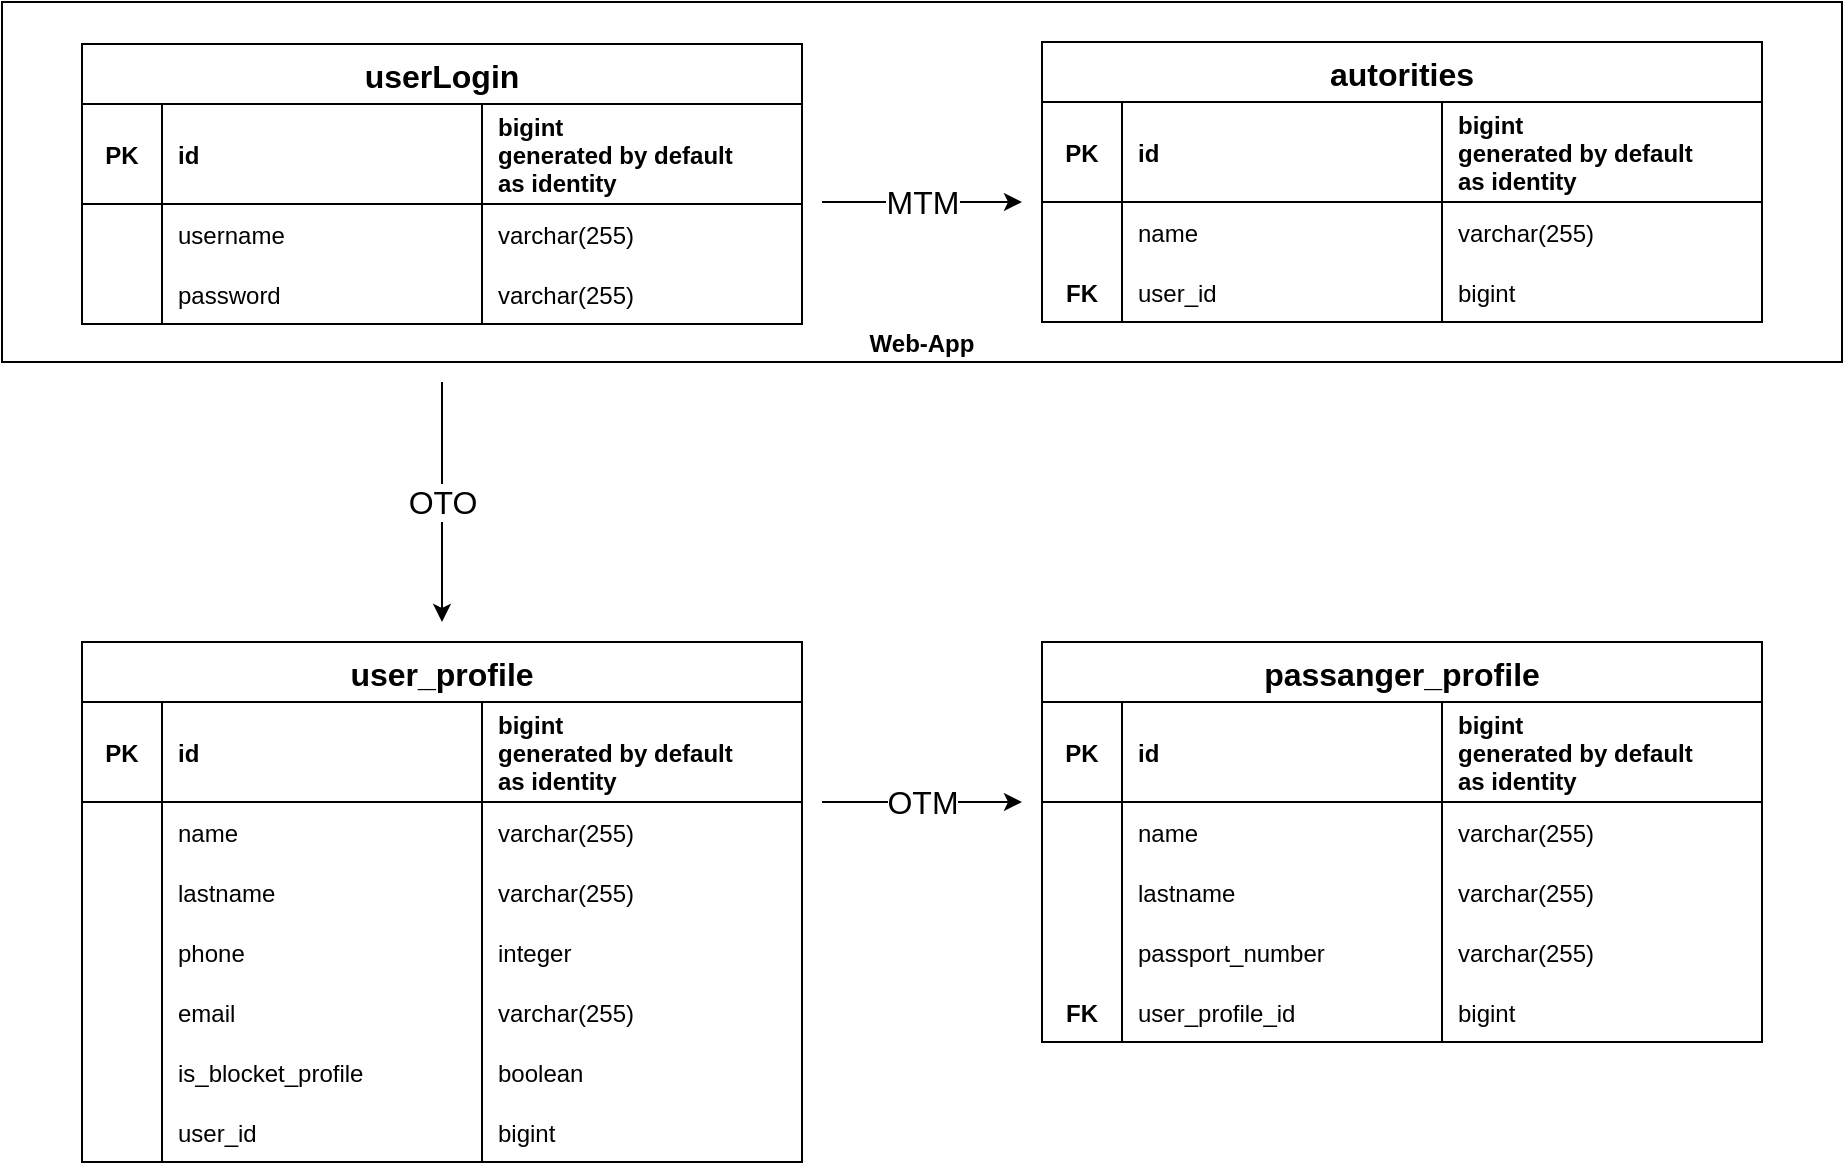 <mxfile version="20.6.0" type="github">
  <diagram id="Sz15WaOSrZZ41z_9eFJU" name="Страница 1">
    <mxGraphModel dx="819" dy="2072" grid="1" gridSize="10" guides="1" tooltips="1" connect="1" arrows="1" fold="1" page="1" pageScale="1" pageWidth="827" pageHeight="1169" math="0" shadow="0">
      <root>
        <mxCell id="0" />
        <mxCell id="1" parent="0" />
        <mxCell id="7skyyEEttGMiTpJvImps-2" value="&lt;b&gt;Web-App&lt;/b&gt;" style="rounded=0;whiteSpace=wrap;html=1;verticalAlign=bottom;" vertex="1" parent="1">
          <mxGeometry x="880" y="-1120" width="920" height="180" as="geometry" />
        </mxCell>
        <mxCell id="7skyyEEttGMiTpJvImps-3" value="user_profile" style="shape=table;startSize=30;container=1;collapsible=1;childLayout=tableLayout;fixedRows=1;rowLines=0;fontStyle=1;align=center;resizeLast=1;fontSize=16;" vertex="1" parent="1">
          <mxGeometry x="920" y="-800" width="360" height="260" as="geometry">
            <mxRectangle x="45" y="480" width="70" height="30" as="alternateBounds" />
          </mxGeometry>
        </mxCell>
        <mxCell id="7skyyEEttGMiTpJvImps-4" value="" style="shape=partialRectangle;collapsible=0;dropTarget=0;pointerEvents=0;fillColor=none;points=[[0,0.5],[1,0.5]];portConstraint=eastwest;top=0;left=0;right=0;bottom=1;" vertex="1" parent="7skyyEEttGMiTpJvImps-3">
          <mxGeometry y="30" width="360" height="50" as="geometry" />
        </mxCell>
        <mxCell id="7skyyEEttGMiTpJvImps-5" value="PK" style="shape=partialRectangle;overflow=hidden;connectable=0;fillColor=none;top=0;left=0;bottom=0;right=0;fontStyle=1;" vertex="1" parent="7skyyEEttGMiTpJvImps-4">
          <mxGeometry width="40" height="50" as="geometry">
            <mxRectangle width="40" height="50" as="alternateBounds" />
          </mxGeometry>
        </mxCell>
        <mxCell id="7skyyEEttGMiTpJvImps-6" value="id" style="shape=partialRectangle;overflow=hidden;connectable=0;fillColor=none;top=0;left=0;bottom=0;right=0;align=left;spacingLeft=6;fontStyle=1;" vertex="1" parent="7skyyEEttGMiTpJvImps-4">
          <mxGeometry x="40" width="160" height="50" as="geometry">
            <mxRectangle width="160" height="50" as="alternateBounds" />
          </mxGeometry>
        </mxCell>
        <mxCell id="7skyyEEttGMiTpJvImps-7" value="bigint &#xa;generated by default &#xa;as identity" style="shape=partialRectangle;overflow=hidden;connectable=0;fillColor=none;top=0;left=0;bottom=0;right=0;align=left;spacingLeft=6;fontStyle=1;spacing=2;" vertex="1" parent="7skyyEEttGMiTpJvImps-4">
          <mxGeometry x="200" width="160" height="50" as="geometry">
            <mxRectangle width="160" height="50" as="alternateBounds" />
          </mxGeometry>
        </mxCell>
        <mxCell id="7skyyEEttGMiTpJvImps-8" value="" style="shape=partialRectangle;collapsible=0;dropTarget=0;pointerEvents=0;fillColor=none;points=[[0,0.5],[1,0.5]];portConstraint=eastwest;top=0;left=0;right=0;bottom=0;" vertex="1" parent="7skyyEEttGMiTpJvImps-3">
          <mxGeometry y="80" width="360" height="30" as="geometry" />
        </mxCell>
        <mxCell id="7skyyEEttGMiTpJvImps-9" value="" style="shape=partialRectangle;overflow=hidden;connectable=0;fillColor=none;top=0;left=0;bottom=0;right=0;" vertex="1" parent="7skyyEEttGMiTpJvImps-8">
          <mxGeometry width="40" height="30" as="geometry">
            <mxRectangle width="40" height="30" as="alternateBounds" />
          </mxGeometry>
        </mxCell>
        <mxCell id="7skyyEEttGMiTpJvImps-10" value="name" style="shape=partialRectangle;overflow=hidden;connectable=0;fillColor=none;top=0;left=0;bottom=0;right=0;align=left;spacingLeft=6;fontStyle=0" vertex="1" parent="7skyyEEttGMiTpJvImps-8">
          <mxGeometry x="40" width="160" height="30" as="geometry">
            <mxRectangle width="160" height="30" as="alternateBounds" />
          </mxGeometry>
        </mxCell>
        <mxCell id="7skyyEEttGMiTpJvImps-11" value="varchar(255)" style="shape=partialRectangle;overflow=hidden;connectable=0;fillColor=none;top=0;left=0;bottom=0;right=0;align=left;spacingLeft=6;fontStyle=0" vertex="1" parent="7skyyEEttGMiTpJvImps-8">
          <mxGeometry x="200" width="160" height="30" as="geometry">
            <mxRectangle width="160" height="30" as="alternateBounds" />
          </mxGeometry>
        </mxCell>
        <mxCell id="7skyyEEttGMiTpJvImps-12" style="shape=partialRectangle;collapsible=0;dropTarget=0;pointerEvents=0;fillColor=none;points=[[0,0.5],[1,0.5]];portConstraint=eastwest;top=0;left=0;right=0;bottom=0;" vertex="1" parent="7skyyEEttGMiTpJvImps-3">
          <mxGeometry y="110" width="360" height="30" as="geometry" />
        </mxCell>
        <mxCell id="7skyyEEttGMiTpJvImps-13" style="shape=partialRectangle;overflow=hidden;connectable=0;fillColor=none;top=0;left=0;bottom=0;right=0;" vertex="1" parent="7skyyEEttGMiTpJvImps-12">
          <mxGeometry width="40" height="30" as="geometry">
            <mxRectangle width="40" height="30" as="alternateBounds" />
          </mxGeometry>
        </mxCell>
        <mxCell id="7skyyEEttGMiTpJvImps-14" value="lastname " style="shape=partialRectangle;overflow=hidden;connectable=0;fillColor=none;top=0;left=0;bottom=0;right=0;align=left;spacingLeft=6;" vertex="1" parent="7skyyEEttGMiTpJvImps-12">
          <mxGeometry x="40" width="160" height="30" as="geometry">
            <mxRectangle width="160" height="30" as="alternateBounds" />
          </mxGeometry>
        </mxCell>
        <mxCell id="7skyyEEttGMiTpJvImps-15" value="varchar(255)" style="shape=partialRectangle;overflow=hidden;connectable=0;fillColor=none;top=0;left=0;bottom=0;right=0;align=left;spacingLeft=6;" vertex="1" parent="7skyyEEttGMiTpJvImps-12">
          <mxGeometry x="200" width="160" height="30" as="geometry">
            <mxRectangle width="160" height="30" as="alternateBounds" />
          </mxGeometry>
        </mxCell>
        <mxCell id="7skyyEEttGMiTpJvImps-16" style="shape=partialRectangle;collapsible=0;dropTarget=0;pointerEvents=0;fillColor=none;points=[[0,0.5],[1,0.5]];portConstraint=eastwest;top=0;left=0;right=0;bottom=0;" vertex="1" parent="7skyyEEttGMiTpJvImps-3">
          <mxGeometry y="140" width="360" height="30" as="geometry" />
        </mxCell>
        <mxCell id="7skyyEEttGMiTpJvImps-17" style="shape=partialRectangle;overflow=hidden;connectable=0;fillColor=none;top=0;left=0;bottom=0;right=0;" vertex="1" parent="7skyyEEttGMiTpJvImps-16">
          <mxGeometry width="40" height="30" as="geometry">
            <mxRectangle width="40" height="30" as="alternateBounds" />
          </mxGeometry>
        </mxCell>
        <mxCell id="7skyyEEttGMiTpJvImps-18" value="phone " style="shape=partialRectangle;overflow=hidden;connectable=0;fillColor=none;top=0;left=0;bottom=0;right=0;align=left;spacingLeft=6;" vertex="1" parent="7skyyEEttGMiTpJvImps-16">
          <mxGeometry x="40" width="160" height="30" as="geometry">
            <mxRectangle width="160" height="30" as="alternateBounds" />
          </mxGeometry>
        </mxCell>
        <mxCell id="7skyyEEttGMiTpJvImps-19" value="integer" style="shape=partialRectangle;overflow=hidden;connectable=0;fillColor=none;top=0;left=0;bottom=0;right=0;align=left;spacingLeft=6;" vertex="1" parent="7skyyEEttGMiTpJvImps-16">
          <mxGeometry x="200" width="160" height="30" as="geometry">
            <mxRectangle width="160" height="30" as="alternateBounds" />
          </mxGeometry>
        </mxCell>
        <mxCell id="7skyyEEttGMiTpJvImps-20" style="shape=partialRectangle;collapsible=0;dropTarget=0;pointerEvents=0;fillColor=none;points=[[0,0.5],[1,0.5]];portConstraint=eastwest;top=0;left=0;right=0;bottom=0;" vertex="1" parent="7skyyEEttGMiTpJvImps-3">
          <mxGeometry y="170" width="360" height="30" as="geometry" />
        </mxCell>
        <mxCell id="7skyyEEttGMiTpJvImps-21" style="shape=partialRectangle;overflow=hidden;connectable=0;fillColor=none;top=0;left=0;bottom=0;right=0;" vertex="1" parent="7skyyEEttGMiTpJvImps-20">
          <mxGeometry width="40" height="30" as="geometry">
            <mxRectangle width="40" height="30" as="alternateBounds" />
          </mxGeometry>
        </mxCell>
        <mxCell id="7skyyEEttGMiTpJvImps-22" value="email " style="shape=partialRectangle;overflow=hidden;connectable=0;fillColor=none;top=0;left=0;bottom=0;right=0;align=left;spacingLeft=6;" vertex="1" parent="7skyyEEttGMiTpJvImps-20">
          <mxGeometry x="40" width="160" height="30" as="geometry">
            <mxRectangle width="160" height="30" as="alternateBounds" />
          </mxGeometry>
        </mxCell>
        <mxCell id="7skyyEEttGMiTpJvImps-23" value="varchar(255)" style="shape=partialRectangle;overflow=hidden;connectable=0;fillColor=none;top=0;left=0;bottom=0;right=0;align=left;spacingLeft=6;" vertex="1" parent="7skyyEEttGMiTpJvImps-20">
          <mxGeometry x="200" width="160" height="30" as="geometry">
            <mxRectangle width="160" height="30" as="alternateBounds" />
          </mxGeometry>
        </mxCell>
        <mxCell id="7skyyEEttGMiTpJvImps-24" style="shape=partialRectangle;collapsible=0;dropTarget=0;pointerEvents=0;fillColor=none;points=[[0,0.5],[1,0.5]];portConstraint=eastwest;top=0;left=0;right=0;bottom=0;" vertex="1" parent="7skyyEEttGMiTpJvImps-3">
          <mxGeometry y="200" width="360" height="30" as="geometry" />
        </mxCell>
        <mxCell id="7skyyEEttGMiTpJvImps-25" style="shape=partialRectangle;overflow=hidden;connectable=0;fillColor=none;top=0;left=0;bottom=0;right=0;" vertex="1" parent="7skyyEEttGMiTpJvImps-24">
          <mxGeometry width="40" height="30" as="geometry">
            <mxRectangle width="40" height="30" as="alternateBounds" />
          </mxGeometry>
        </mxCell>
        <mxCell id="7skyyEEttGMiTpJvImps-26" value="is_blocket_profile " style="shape=partialRectangle;overflow=hidden;connectable=0;fillColor=none;top=0;left=0;bottom=0;right=0;align=left;spacingLeft=6;" vertex="1" parent="7skyyEEttGMiTpJvImps-24">
          <mxGeometry x="40" width="160" height="30" as="geometry">
            <mxRectangle width="160" height="30" as="alternateBounds" />
          </mxGeometry>
        </mxCell>
        <mxCell id="7skyyEEttGMiTpJvImps-27" value="boolean" style="shape=partialRectangle;overflow=hidden;connectable=0;fillColor=none;top=0;left=0;bottom=0;right=0;align=left;spacingLeft=6;" vertex="1" parent="7skyyEEttGMiTpJvImps-24">
          <mxGeometry x="200" width="160" height="30" as="geometry">
            <mxRectangle width="160" height="30" as="alternateBounds" />
          </mxGeometry>
        </mxCell>
        <mxCell id="7skyyEEttGMiTpJvImps-28" style="shape=partialRectangle;collapsible=0;dropTarget=0;pointerEvents=0;fillColor=none;points=[[0,0.5],[1,0.5]];portConstraint=eastwest;top=0;left=0;right=0;bottom=0;" vertex="1" parent="7skyyEEttGMiTpJvImps-3">
          <mxGeometry y="230" width="360" height="30" as="geometry" />
        </mxCell>
        <mxCell id="7skyyEEttGMiTpJvImps-29" style="shape=partialRectangle;overflow=hidden;connectable=0;fillColor=none;top=0;left=0;bottom=0;right=0;" vertex="1" parent="7skyyEEttGMiTpJvImps-28">
          <mxGeometry width="40" height="30" as="geometry">
            <mxRectangle width="40" height="30" as="alternateBounds" />
          </mxGeometry>
        </mxCell>
        <mxCell id="7skyyEEttGMiTpJvImps-30" value="user_id" style="shape=partialRectangle;overflow=hidden;connectable=0;fillColor=none;top=0;left=0;bottom=0;right=0;align=left;spacingLeft=6;" vertex="1" parent="7skyyEEttGMiTpJvImps-28">
          <mxGeometry x="40" width="160" height="30" as="geometry">
            <mxRectangle width="160" height="30" as="alternateBounds" />
          </mxGeometry>
        </mxCell>
        <mxCell id="7skyyEEttGMiTpJvImps-31" value="bigint" style="shape=partialRectangle;overflow=hidden;connectable=0;fillColor=none;top=0;left=0;bottom=0;right=0;align=left;spacingLeft=6;" vertex="1" parent="7skyyEEttGMiTpJvImps-28">
          <mxGeometry x="200" width="160" height="30" as="geometry">
            <mxRectangle width="160" height="30" as="alternateBounds" />
          </mxGeometry>
        </mxCell>
        <mxCell id="7skyyEEttGMiTpJvImps-32" value="userLogin" style="shape=table;startSize=30;container=1;collapsible=1;childLayout=tableLayout;fixedRows=1;rowLines=0;fontStyle=1;align=center;resizeLast=1;fontSize=16;spacing=2;" vertex="1" parent="1">
          <mxGeometry x="920" y="-1099" width="360" height="140" as="geometry">
            <mxRectangle x="45" y="480" width="70" height="30" as="alternateBounds" />
          </mxGeometry>
        </mxCell>
        <mxCell id="7skyyEEttGMiTpJvImps-33" value="" style="shape=partialRectangle;collapsible=0;dropTarget=0;pointerEvents=0;fillColor=none;points=[[0,0.5],[1,0.5]];portConstraint=eastwest;top=0;left=0;right=0;bottom=1;" vertex="1" parent="7skyyEEttGMiTpJvImps-32">
          <mxGeometry y="30" width="360" height="50" as="geometry" />
        </mxCell>
        <mxCell id="7skyyEEttGMiTpJvImps-34" value="PK" style="shape=partialRectangle;overflow=hidden;connectable=0;fillColor=none;top=0;left=0;bottom=0;right=0;fontStyle=1;" vertex="1" parent="7skyyEEttGMiTpJvImps-33">
          <mxGeometry width="40" height="50" as="geometry">
            <mxRectangle width="40" height="50" as="alternateBounds" />
          </mxGeometry>
        </mxCell>
        <mxCell id="7skyyEEttGMiTpJvImps-35" value="id" style="shape=partialRectangle;overflow=hidden;connectable=0;fillColor=none;top=0;left=0;bottom=0;right=0;align=left;spacingLeft=6;fontStyle=1;" vertex="1" parent="7skyyEEttGMiTpJvImps-33">
          <mxGeometry x="40" width="160" height="50" as="geometry">
            <mxRectangle width="160" height="50" as="alternateBounds" />
          </mxGeometry>
        </mxCell>
        <mxCell id="7skyyEEttGMiTpJvImps-36" value="bigint &#xa;generated by default &#xa;as identity" style="shape=partialRectangle;overflow=hidden;connectable=0;fillColor=none;top=0;left=0;bottom=0;right=0;align=left;spacingLeft=6;fontStyle=1;spacing=2;" vertex="1" parent="7skyyEEttGMiTpJvImps-33">
          <mxGeometry x="200" width="160" height="50" as="geometry">
            <mxRectangle width="160" height="50" as="alternateBounds" />
          </mxGeometry>
        </mxCell>
        <mxCell id="7skyyEEttGMiTpJvImps-37" value="" style="shape=partialRectangle;collapsible=0;dropTarget=0;pointerEvents=0;fillColor=none;points=[[0,0.5],[1,0.5]];portConstraint=eastwest;top=0;left=0;right=0;bottom=0;" vertex="1" parent="7skyyEEttGMiTpJvImps-32">
          <mxGeometry y="80" width="360" height="30" as="geometry" />
        </mxCell>
        <mxCell id="7skyyEEttGMiTpJvImps-38" value="" style="shape=partialRectangle;overflow=hidden;connectable=0;fillColor=none;top=0;left=0;bottom=0;right=0;" vertex="1" parent="7skyyEEttGMiTpJvImps-37">
          <mxGeometry width="40" height="30" as="geometry">
            <mxRectangle width="40" height="30" as="alternateBounds" />
          </mxGeometry>
        </mxCell>
        <mxCell id="7skyyEEttGMiTpJvImps-39" value="username" style="shape=partialRectangle;overflow=hidden;connectable=0;fillColor=none;top=0;left=0;bottom=0;right=0;align=left;spacingLeft=6;fontStyle=0" vertex="1" parent="7skyyEEttGMiTpJvImps-37">
          <mxGeometry x="40" width="160" height="30" as="geometry">
            <mxRectangle width="160" height="30" as="alternateBounds" />
          </mxGeometry>
        </mxCell>
        <mxCell id="7skyyEEttGMiTpJvImps-40" value="varchar(255)" style="shape=partialRectangle;overflow=hidden;connectable=0;fillColor=none;top=0;left=0;bottom=0;right=0;align=left;spacingLeft=6;fontStyle=0" vertex="1" parent="7skyyEEttGMiTpJvImps-37">
          <mxGeometry x="200" width="160" height="30" as="geometry">
            <mxRectangle width="160" height="30" as="alternateBounds" />
          </mxGeometry>
        </mxCell>
        <mxCell id="7skyyEEttGMiTpJvImps-41" style="shape=partialRectangle;collapsible=0;dropTarget=0;pointerEvents=0;fillColor=none;points=[[0,0.5],[1,0.5]];portConstraint=eastwest;top=0;left=0;right=0;bottom=0;" vertex="1" parent="7skyyEEttGMiTpJvImps-32">
          <mxGeometry y="110" width="360" height="30" as="geometry" />
        </mxCell>
        <mxCell id="7skyyEEttGMiTpJvImps-42" style="shape=partialRectangle;overflow=hidden;connectable=0;fillColor=none;top=0;left=0;bottom=0;right=0;" vertex="1" parent="7skyyEEttGMiTpJvImps-41">
          <mxGeometry width="40" height="30" as="geometry">
            <mxRectangle width="40" height="30" as="alternateBounds" />
          </mxGeometry>
        </mxCell>
        <mxCell id="7skyyEEttGMiTpJvImps-43" value="password" style="shape=partialRectangle;overflow=hidden;connectable=0;fillColor=none;top=0;left=0;bottom=0;right=0;align=left;spacingLeft=6;" vertex="1" parent="7skyyEEttGMiTpJvImps-41">
          <mxGeometry x="40" width="160" height="30" as="geometry">
            <mxRectangle width="160" height="30" as="alternateBounds" />
          </mxGeometry>
        </mxCell>
        <mxCell id="7skyyEEttGMiTpJvImps-44" value="varchar(255)" style="shape=partialRectangle;overflow=hidden;connectable=0;fillColor=none;top=0;left=0;bottom=0;right=0;align=left;spacingLeft=6;" vertex="1" parent="7skyyEEttGMiTpJvImps-41">
          <mxGeometry x="200" width="160" height="30" as="geometry">
            <mxRectangle width="160" height="30" as="alternateBounds" />
          </mxGeometry>
        </mxCell>
        <mxCell id="7skyyEEttGMiTpJvImps-45" value="autorities" style="shape=table;startSize=30;container=1;collapsible=1;childLayout=tableLayout;fixedRows=1;rowLines=0;fontStyle=1;align=center;resizeLast=1;fontSize=16;spacing=2;" vertex="1" parent="1">
          <mxGeometry x="1400" y="-1100" width="360" height="140" as="geometry">
            <mxRectangle x="45" y="480" width="70" height="30" as="alternateBounds" />
          </mxGeometry>
        </mxCell>
        <mxCell id="7skyyEEttGMiTpJvImps-46" value="" style="shape=partialRectangle;collapsible=0;dropTarget=0;pointerEvents=0;fillColor=none;points=[[0,0.5],[1,0.5]];portConstraint=eastwest;top=0;left=0;right=0;bottom=1;" vertex="1" parent="7skyyEEttGMiTpJvImps-45">
          <mxGeometry y="30" width="360" height="50" as="geometry" />
        </mxCell>
        <mxCell id="7skyyEEttGMiTpJvImps-47" value="PK" style="shape=partialRectangle;overflow=hidden;connectable=0;fillColor=none;top=0;left=0;bottom=0;right=0;fontStyle=1;" vertex="1" parent="7skyyEEttGMiTpJvImps-46">
          <mxGeometry width="40" height="50" as="geometry">
            <mxRectangle width="40" height="50" as="alternateBounds" />
          </mxGeometry>
        </mxCell>
        <mxCell id="7skyyEEttGMiTpJvImps-48" value="id" style="shape=partialRectangle;overflow=hidden;connectable=0;fillColor=none;top=0;left=0;bottom=0;right=0;align=left;spacingLeft=6;fontStyle=1;" vertex="1" parent="7skyyEEttGMiTpJvImps-46">
          <mxGeometry x="40" width="160" height="50" as="geometry">
            <mxRectangle width="160" height="50" as="alternateBounds" />
          </mxGeometry>
        </mxCell>
        <mxCell id="7skyyEEttGMiTpJvImps-49" value="bigint &#xa;generated by default &#xa;as identity" style="shape=partialRectangle;overflow=hidden;connectable=0;fillColor=none;top=0;left=0;bottom=0;right=0;align=left;spacingLeft=6;fontStyle=1;spacing=2;" vertex="1" parent="7skyyEEttGMiTpJvImps-46">
          <mxGeometry x="200" width="160" height="50" as="geometry">
            <mxRectangle width="160" height="50" as="alternateBounds" />
          </mxGeometry>
        </mxCell>
        <mxCell id="7skyyEEttGMiTpJvImps-50" value="" style="shape=partialRectangle;collapsible=0;dropTarget=0;pointerEvents=0;fillColor=none;points=[[0,0.5],[1,0.5]];portConstraint=eastwest;top=0;left=0;right=0;bottom=0;" vertex="1" parent="7skyyEEttGMiTpJvImps-45">
          <mxGeometry y="80" width="360" height="30" as="geometry" />
        </mxCell>
        <mxCell id="7skyyEEttGMiTpJvImps-51" value="" style="shape=partialRectangle;overflow=hidden;connectable=0;fillColor=none;top=0;left=0;bottom=0;right=0;" vertex="1" parent="7skyyEEttGMiTpJvImps-50">
          <mxGeometry width="40" height="30" as="geometry">
            <mxRectangle width="40" height="30" as="alternateBounds" />
          </mxGeometry>
        </mxCell>
        <mxCell id="7skyyEEttGMiTpJvImps-52" value="name" style="shape=partialRectangle;overflow=hidden;connectable=0;fillColor=none;top=0;left=0;bottom=0;right=0;align=left;spacingLeft=6;fontStyle=0" vertex="1" parent="7skyyEEttGMiTpJvImps-50">
          <mxGeometry x="40" width="160" height="30" as="geometry">
            <mxRectangle width="160" height="30" as="alternateBounds" />
          </mxGeometry>
        </mxCell>
        <mxCell id="7skyyEEttGMiTpJvImps-53" value="varchar(255)" style="shape=partialRectangle;overflow=hidden;connectable=0;fillColor=none;top=0;left=0;bottom=0;right=0;align=left;spacingLeft=6;fontStyle=0" vertex="1" parent="7skyyEEttGMiTpJvImps-50">
          <mxGeometry x="200" width="160" height="30" as="geometry">
            <mxRectangle width="160" height="30" as="alternateBounds" />
          </mxGeometry>
        </mxCell>
        <mxCell id="7skyyEEttGMiTpJvImps-54" style="shape=partialRectangle;collapsible=0;dropTarget=0;pointerEvents=0;fillColor=none;points=[[0,0.5],[1,0.5]];portConstraint=eastwest;top=0;left=0;right=0;bottom=0;" vertex="1" parent="7skyyEEttGMiTpJvImps-45">
          <mxGeometry y="110" width="360" height="30" as="geometry" />
        </mxCell>
        <mxCell id="7skyyEEttGMiTpJvImps-55" value="FK" style="shape=partialRectangle;overflow=hidden;connectable=0;fillColor=none;top=0;left=0;bottom=0;right=0;fontStyle=1" vertex="1" parent="7skyyEEttGMiTpJvImps-54">
          <mxGeometry width="40" height="30" as="geometry">
            <mxRectangle width="40" height="30" as="alternateBounds" />
          </mxGeometry>
        </mxCell>
        <mxCell id="7skyyEEttGMiTpJvImps-56" value="user_id" style="shape=partialRectangle;overflow=hidden;connectable=0;fillColor=none;top=0;left=0;bottom=0;right=0;align=left;spacingLeft=6;" vertex="1" parent="7skyyEEttGMiTpJvImps-54">
          <mxGeometry x="40" width="160" height="30" as="geometry">
            <mxRectangle width="160" height="30" as="alternateBounds" />
          </mxGeometry>
        </mxCell>
        <mxCell id="7skyyEEttGMiTpJvImps-57" value="bigint" style="shape=partialRectangle;overflow=hidden;connectable=0;fillColor=none;top=0;left=0;bottom=0;right=0;align=left;spacingLeft=6;" vertex="1" parent="7skyyEEttGMiTpJvImps-54">
          <mxGeometry x="200" width="160" height="30" as="geometry">
            <mxRectangle width="160" height="30" as="alternateBounds" />
          </mxGeometry>
        </mxCell>
        <mxCell id="7skyyEEttGMiTpJvImps-58" value="" style="endArrow=classic;html=1;rounded=0;fontSize=16;edgeStyle=orthogonalEdgeStyle;" edge="1" parent="1">
          <mxGeometry relative="1" as="geometry">
            <mxPoint x="1100" y="-930" as="sourcePoint" />
            <mxPoint x="1100" y="-810" as="targetPoint" />
            <Array as="points">
              <mxPoint x="1100" y="-830" />
              <mxPoint x="1100" y="-830" />
            </Array>
          </mxGeometry>
        </mxCell>
        <mxCell id="7skyyEEttGMiTpJvImps-59" value="OTO" style="edgeLabel;resizable=0;html=1;align=center;verticalAlign=middle;fontSize=16;" connectable="0" vertex="1" parent="7skyyEEttGMiTpJvImps-58">
          <mxGeometry relative="1" as="geometry" />
        </mxCell>
        <mxCell id="7skyyEEttGMiTpJvImps-60" value="" style="endArrow=classic;html=1;rounded=0;fontSize=16;edgeStyle=orthogonalEdgeStyle;" edge="1" parent="1">
          <mxGeometry relative="1" as="geometry">
            <mxPoint x="1290" y="-1020" as="sourcePoint" />
            <mxPoint x="1390" y="-1020" as="targetPoint" />
            <Array as="points">
              <mxPoint x="1289.69" y="-1020" />
              <mxPoint x="1289.69" y="-800" />
            </Array>
          </mxGeometry>
        </mxCell>
        <mxCell id="7skyyEEttGMiTpJvImps-61" value="MTM" style="edgeLabel;resizable=0;html=1;align=center;verticalAlign=middle;fontSize=16;" connectable="0" vertex="1" parent="7skyyEEttGMiTpJvImps-60">
          <mxGeometry relative="1" as="geometry" />
        </mxCell>
        <mxCell id="7skyyEEttGMiTpJvImps-62" value="passanger_profile" style="shape=table;startSize=30;container=1;collapsible=1;childLayout=tableLayout;fixedRows=1;rowLines=0;fontStyle=1;align=center;resizeLast=1;fontSize=16;" vertex="1" parent="1">
          <mxGeometry x="1400" y="-800" width="360" height="200" as="geometry">
            <mxRectangle x="45" y="480" width="70" height="30" as="alternateBounds" />
          </mxGeometry>
        </mxCell>
        <mxCell id="7skyyEEttGMiTpJvImps-63" value="" style="shape=partialRectangle;collapsible=0;dropTarget=0;pointerEvents=0;fillColor=none;points=[[0,0.5],[1,0.5]];portConstraint=eastwest;top=0;left=0;right=0;bottom=1;" vertex="1" parent="7skyyEEttGMiTpJvImps-62">
          <mxGeometry y="30" width="360" height="50" as="geometry" />
        </mxCell>
        <mxCell id="7skyyEEttGMiTpJvImps-64" value="PK" style="shape=partialRectangle;overflow=hidden;connectable=0;fillColor=none;top=0;left=0;bottom=0;right=0;fontStyle=1;" vertex="1" parent="7skyyEEttGMiTpJvImps-63">
          <mxGeometry width="40" height="50" as="geometry">
            <mxRectangle width="40" height="50" as="alternateBounds" />
          </mxGeometry>
        </mxCell>
        <mxCell id="7skyyEEttGMiTpJvImps-65" value="id" style="shape=partialRectangle;overflow=hidden;connectable=0;fillColor=none;top=0;left=0;bottom=0;right=0;align=left;spacingLeft=6;fontStyle=1;" vertex="1" parent="7skyyEEttGMiTpJvImps-63">
          <mxGeometry x="40" width="160" height="50" as="geometry">
            <mxRectangle width="160" height="50" as="alternateBounds" />
          </mxGeometry>
        </mxCell>
        <mxCell id="7skyyEEttGMiTpJvImps-66" value="bigint &#xa;generated by default &#xa;as identity" style="shape=partialRectangle;overflow=hidden;connectable=0;fillColor=none;top=0;left=0;bottom=0;right=0;align=left;spacingLeft=6;fontStyle=1;spacing=2;" vertex="1" parent="7skyyEEttGMiTpJvImps-63">
          <mxGeometry x="200" width="160" height="50" as="geometry">
            <mxRectangle width="160" height="50" as="alternateBounds" />
          </mxGeometry>
        </mxCell>
        <mxCell id="7skyyEEttGMiTpJvImps-67" value="" style="shape=partialRectangle;collapsible=0;dropTarget=0;pointerEvents=0;fillColor=none;points=[[0,0.5],[1,0.5]];portConstraint=eastwest;top=0;left=0;right=0;bottom=0;" vertex="1" parent="7skyyEEttGMiTpJvImps-62">
          <mxGeometry y="80" width="360" height="30" as="geometry" />
        </mxCell>
        <mxCell id="7skyyEEttGMiTpJvImps-68" value="" style="shape=partialRectangle;overflow=hidden;connectable=0;fillColor=none;top=0;left=0;bottom=0;right=0;" vertex="1" parent="7skyyEEttGMiTpJvImps-67">
          <mxGeometry width="40" height="30" as="geometry">
            <mxRectangle width="40" height="30" as="alternateBounds" />
          </mxGeometry>
        </mxCell>
        <mxCell id="7skyyEEttGMiTpJvImps-69" value="name" style="shape=partialRectangle;overflow=hidden;connectable=0;fillColor=none;top=0;left=0;bottom=0;right=0;align=left;spacingLeft=6;fontStyle=0" vertex="1" parent="7skyyEEttGMiTpJvImps-67">
          <mxGeometry x="40" width="160" height="30" as="geometry">
            <mxRectangle width="160" height="30" as="alternateBounds" />
          </mxGeometry>
        </mxCell>
        <mxCell id="7skyyEEttGMiTpJvImps-70" value="varchar(255)" style="shape=partialRectangle;overflow=hidden;connectable=0;fillColor=none;top=0;left=0;bottom=0;right=0;align=left;spacingLeft=6;fontStyle=0" vertex="1" parent="7skyyEEttGMiTpJvImps-67">
          <mxGeometry x="200" width="160" height="30" as="geometry">
            <mxRectangle width="160" height="30" as="alternateBounds" />
          </mxGeometry>
        </mxCell>
        <mxCell id="7skyyEEttGMiTpJvImps-71" style="shape=partialRectangle;collapsible=0;dropTarget=0;pointerEvents=0;fillColor=none;points=[[0,0.5],[1,0.5]];portConstraint=eastwest;top=0;left=0;right=0;bottom=0;" vertex="1" parent="7skyyEEttGMiTpJvImps-62">
          <mxGeometry y="110" width="360" height="30" as="geometry" />
        </mxCell>
        <mxCell id="7skyyEEttGMiTpJvImps-72" style="shape=partialRectangle;overflow=hidden;connectable=0;fillColor=none;top=0;left=0;bottom=0;right=0;" vertex="1" parent="7skyyEEttGMiTpJvImps-71">
          <mxGeometry width="40" height="30" as="geometry">
            <mxRectangle width="40" height="30" as="alternateBounds" />
          </mxGeometry>
        </mxCell>
        <mxCell id="7skyyEEttGMiTpJvImps-73" value="lastname " style="shape=partialRectangle;overflow=hidden;connectable=0;fillColor=none;top=0;left=0;bottom=0;right=0;align=left;spacingLeft=6;" vertex="1" parent="7skyyEEttGMiTpJvImps-71">
          <mxGeometry x="40" width="160" height="30" as="geometry">
            <mxRectangle width="160" height="30" as="alternateBounds" />
          </mxGeometry>
        </mxCell>
        <mxCell id="7skyyEEttGMiTpJvImps-74" value="varchar(255)" style="shape=partialRectangle;overflow=hidden;connectable=0;fillColor=none;top=0;left=0;bottom=0;right=0;align=left;spacingLeft=6;" vertex="1" parent="7skyyEEttGMiTpJvImps-71">
          <mxGeometry x="200" width="160" height="30" as="geometry">
            <mxRectangle width="160" height="30" as="alternateBounds" />
          </mxGeometry>
        </mxCell>
        <mxCell id="7skyyEEttGMiTpJvImps-75" style="shape=partialRectangle;collapsible=0;dropTarget=0;pointerEvents=0;fillColor=none;points=[[0,0.5],[1,0.5]];portConstraint=eastwest;top=0;left=0;right=0;bottom=0;" vertex="1" parent="7skyyEEttGMiTpJvImps-62">
          <mxGeometry y="140" width="360" height="30" as="geometry" />
        </mxCell>
        <mxCell id="7skyyEEttGMiTpJvImps-76" style="shape=partialRectangle;overflow=hidden;connectable=0;fillColor=none;top=0;left=0;bottom=0;right=0;" vertex="1" parent="7skyyEEttGMiTpJvImps-75">
          <mxGeometry width="40" height="30" as="geometry">
            <mxRectangle width="40" height="30" as="alternateBounds" />
          </mxGeometry>
        </mxCell>
        <mxCell id="7skyyEEttGMiTpJvImps-77" value="passport_number" style="shape=partialRectangle;overflow=hidden;connectable=0;fillColor=none;top=0;left=0;bottom=0;right=0;align=left;spacingLeft=6;" vertex="1" parent="7skyyEEttGMiTpJvImps-75">
          <mxGeometry x="40" width="160" height="30" as="geometry">
            <mxRectangle width="160" height="30" as="alternateBounds" />
          </mxGeometry>
        </mxCell>
        <mxCell id="7skyyEEttGMiTpJvImps-78" value="varchar(255)" style="shape=partialRectangle;overflow=hidden;connectable=0;fillColor=none;top=0;left=0;bottom=0;right=0;align=left;spacingLeft=6;" vertex="1" parent="7skyyEEttGMiTpJvImps-75">
          <mxGeometry x="200" width="160" height="30" as="geometry">
            <mxRectangle width="160" height="30" as="alternateBounds" />
          </mxGeometry>
        </mxCell>
        <mxCell id="7skyyEEttGMiTpJvImps-79" style="shape=partialRectangle;collapsible=0;dropTarget=0;pointerEvents=0;fillColor=none;points=[[0,0.5],[1,0.5]];portConstraint=eastwest;top=0;left=0;right=0;bottom=0;" vertex="1" parent="7skyyEEttGMiTpJvImps-62">
          <mxGeometry y="170" width="360" height="30" as="geometry" />
        </mxCell>
        <mxCell id="7skyyEEttGMiTpJvImps-80" value="FK" style="shape=partialRectangle;overflow=hidden;connectable=0;fillColor=none;top=0;left=0;bottom=0;right=0;fontStyle=1" vertex="1" parent="7skyyEEttGMiTpJvImps-79">
          <mxGeometry width="40" height="30" as="geometry">
            <mxRectangle width="40" height="30" as="alternateBounds" />
          </mxGeometry>
        </mxCell>
        <mxCell id="7skyyEEttGMiTpJvImps-81" value="user_profile_id" style="shape=partialRectangle;overflow=hidden;connectable=0;fillColor=none;top=0;left=0;bottom=0;right=0;align=left;spacingLeft=6;" vertex="1" parent="7skyyEEttGMiTpJvImps-79">
          <mxGeometry x="40" width="160" height="30" as="geometry">
            <mxRectangle width="160" height="30" as="alternateBounds" />
          </mxGeometry>
        </mxCell>
        <mxCell id="7skyyEEttGMiTpJvImps-82" value="bigint" style="shape=partialRectangle;overflow=hidden;connectable=0;fillColor=none;top=0;left=0;bottom=0;right=0;align=left;spacingLeft=6;" vertex="1" parent="7skyyEEttGMiTpJvImps-79">
          <mxGeometry x="200" width="160" height="30" as="geometry">
            <mxRectangle width="160" height="30" as="alternateBounds" />
          </mxGeometry>
        </mxCell>
        <mxCell id="7skyyEEttGMiTpJvImps-83" value="" style="endArrow=classic;html=1;rounded=0;fontSize=16;edgeStyle=orthogonalEdgeStyle;" edge="1" parent="1">
          <mxGeometry relative="1" as="geometry">
            <mxPoint x="1290" y="-720" as="sourcePoint" />
            <mxPoint x="1390" y="-720" as="targetPoint" />
            <Array as="points">
              <mxPoint x="1290" y="-720" />
            </Array>
          </mxGeometry>
        </mxCell>
        <mxCell id="7skyyEEttGMiTpJvImps-84" value="OTM" style="edgeLabel;resizable=0;html=1;align=center;verticalAlign=middle;fontSize=16;" connectable="0" vertex="1" parent="7skyyEEttGMiTpJvImps-83">
          <mxGeometry relative="1" as="geometry">
            <mxPoint as="offset" />
          </mxGeometry>
        </mxCell>
      </root>
    </mxGraphModel>
  </diagram>
</mxfile>
